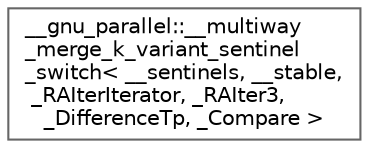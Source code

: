 digraph "Graphical Class Hierarchy"
{
 // LATEX_PDF_SIZE
  bgcolor="transparent";
  edge [fontname=Helvetica,fontsize=10,labelfontname=Helvetica,labelfontsize=10];
  node [fontname=Helvetica,fontsize=10,shape=box,height=0.2,width=0.4];
  rankdir="LR";
  Node0 [id="Node000000",label="__gnu_parallel::__multiway\l_merge_k_variant_sentinel\l_switch\< __sentinels, __stable,\l _RAIterIterator, _RAIter3, \l_DifferenceTp, _Compare \>",height=0.2,width=0.4,color="grey40", fillcolor="white", style="filled",URL="$struct____gnu__parallel_1_1____multiway__merge__k__variant__sentinel__switch.html",tooltip="Switch for k-way merging with __sentinels turned on."];
}
